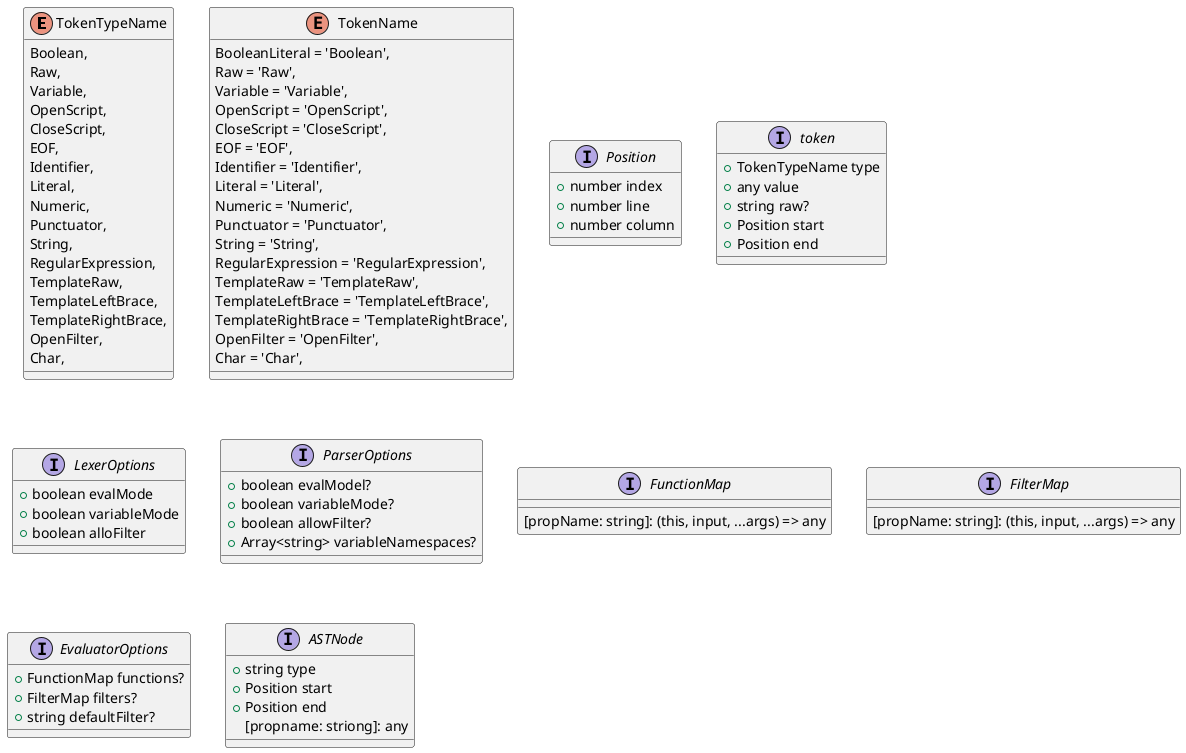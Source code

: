 @startuml formula
enum TokenTypeName {
    Boolean,
    Raw,
    Variable,
    OpenScript,
    CloseScript,
    EOF,
    Identifier,
    Literal,
    Numeric,
    Punctuator,
    String,
    RegularExpression,
    TemplateRaw,
    TemplateLeftBrace,
    TemplateRightBrace,
    OpenFilter,
    Char,
}

enum TokenName {
    BooleanLiteral = 'Boolean',
    Raw = 'Raw',
    Variable = 'Variable',
    OpenScript = 'OpenScript',
    CloseScript = 'CloseScript',
    EOF = 'EOF',
    Identifier = 'Identifier',
    Literal = 'Literal',
    Numeric = 'Numeric',
    Punctuator = 'Punctuator',
    String = 'String',
    RegularExpression = 'RegularExpression',
    TemplateRaw = 'TemplateRaw',
    TemplateLeftBrace = 'TemplateLeftBrace',
    TemplateRightBrace = 'TemplateRightBrace',
    OpenFilter = 'OpenFilter',
    Char = 'Char',
}

interface Position {
    + number index
    + number line
    + number column
}

interface token {
    + TokenTypeName type
    + any value
    + string raw?
    + Position start
    + Position end
}

interface LexerOptions {
    + boolean evalMode
    + boolean variableMode
    + boolean alloFilter
}

interface ParserOptions {
    + boolean evalModel?
    + boolean variableMode?
    + boolean allowFilter?
    + Array<string> variableNamespaces?
}

interface FunctionMap {
    [propName: string]: (this, input, ...args) => any
}

interface FilterMap {
    [propName: string]: (this, input, ...args) => any
}

interface EvaluatorOptions {
    + FunctionMap functions?
    + FilterMap filters?
    + string defaultFilter?
}

interface ASTNode {
    + string type
    + Position start
    + Position end
    [propname: striong]: any
}

@enduml